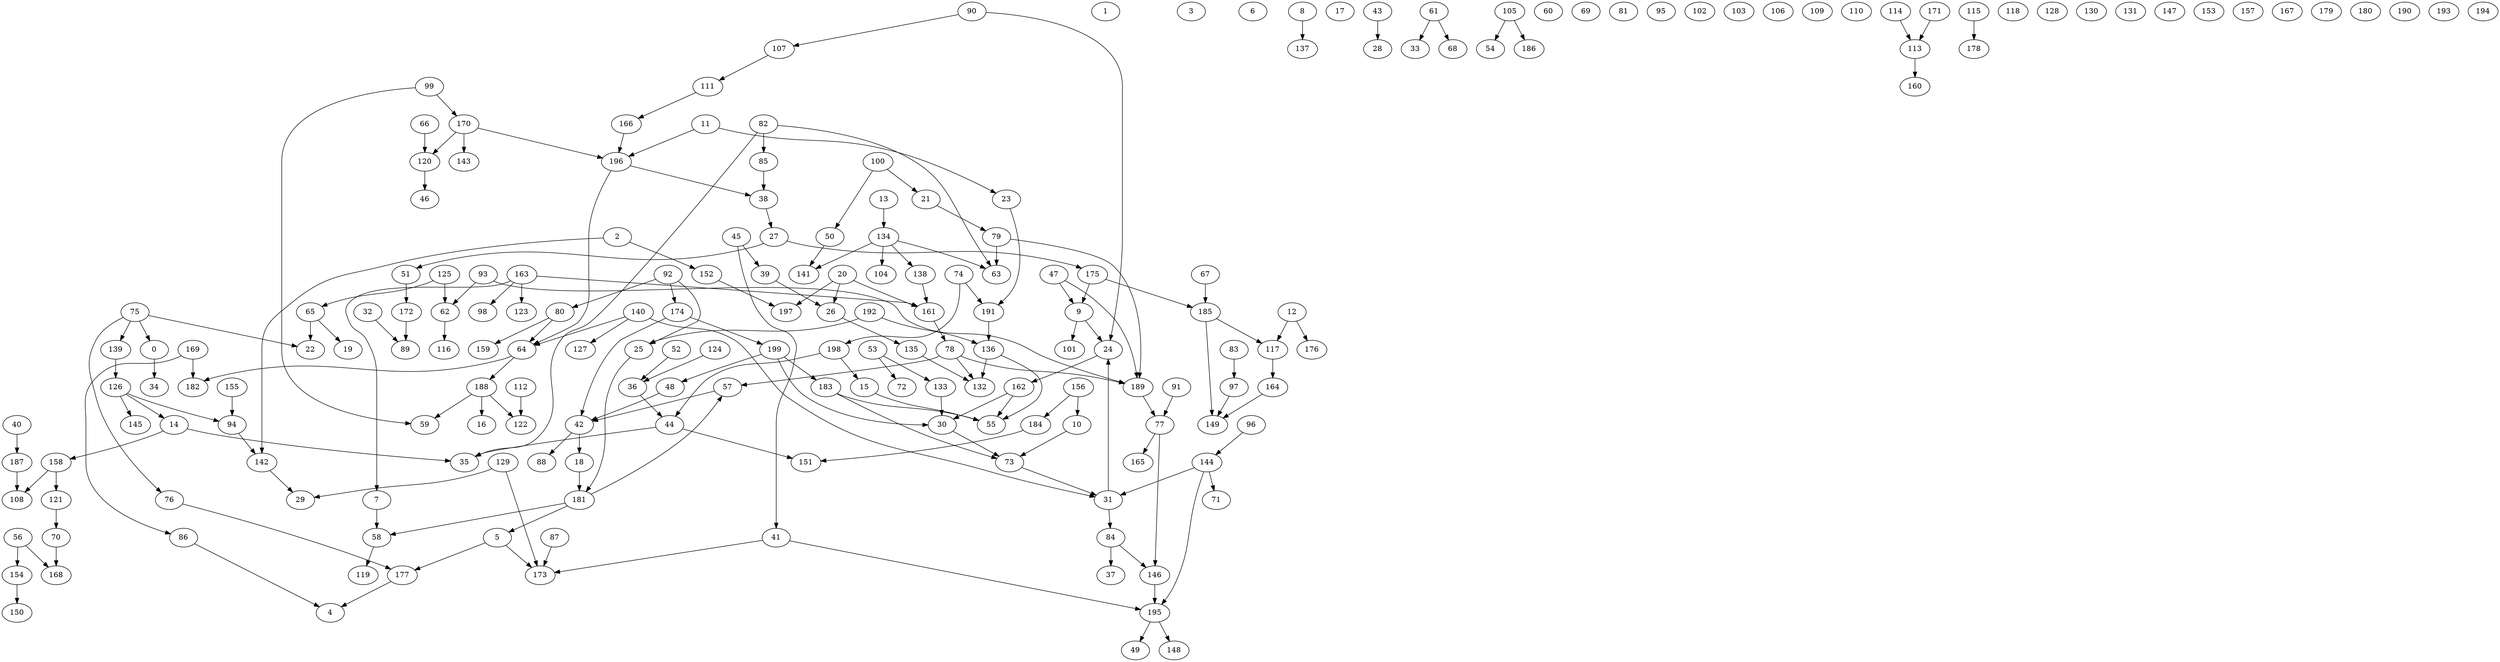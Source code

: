 digraph {
	0 [label=0]
	1 [label=1]
	2 [label=2]
	3 [label=3]
	4 [label=4]
	5 [label=5]
	6 [label=6]
	7 [label=7]
	8 [label=8]
	9 [label=9]
	10 [label=10]
	11 [label=11]
	12 [label=12]
	13 [label=13]
	14 [label=14]
	15 [label=15]
	16 [label=16]
	17 [label=17]
	18 [label=18]
	19 [label=19]
	20 [label=20]
	21 [label=21]
	22 [label=22]
	23 [label=23]
	24 [label=24]
	25 [label=25]
	26 [label=26]
	27 [label=27]
	28 [label=28]
	29 [label=29]
	30 [label=30]
	31 [label=31]
	32 [label=32]
	33 [label=33]
	34 [label=34]
	35 [label=35]
	36 [label=36]
	37 [label=37]
	38 [label=38]
	39 [label=39]
	40 [label=40]
	41 [label=41]
	42 [label=42]
	43 [label=43]
	44 [label=44]
	45 [label=45]
	46 [label=46]
	47 [label=47]
	48 [label=48]
	49 [label=49]
	50 [label=50]
	51 [label=51]
	52 [label=52]
	53 [label=53]
	54 [label=54]
	55 [label=55]
	56 [label=56]
	57 [label=57]
	58 [label=58]
	59 [label=59]
	60 [label=60]
	61 [label=61]
	62 [label=62]
	63 [label=63]
	64 [label=64]
	65 [label=65]
	66 [label=66]
	67 [label=67]
	68 [label=68]
	69 [label=69]
	70 [label=70]
	71 [label=71]
	72 [label=72]
	73 [label=73]
	74 [label=74]
	75 [label=75]
	76 [label=76]
	77 [label=77]
	78 [label=78]
	79 [label=79]
	80 [label=80]
	81 [label=81]
	82 [label=82]
	83 [label=83]
	84 [label=84]
	85 [label=85]
	86 [label=86]
	87 [label=87]
	88 [label=88]
	89 [label=89]
	90 [label=90]
	91 [label=91]
	92 [label=92]
	93 [label=93]
	94 [label=94]
	95 [label=95]
	96 [label=96]
	97 [label=97]
	98 [label=98]
	99 [label=99]
	100 [label=100]
	101 [label=101]
	102 [label=102]
	103 [label=103]
	104 [label=104]
	105 [label=105]
	106 [label=106]
	107 [label=107]
	108 [label=108]
	109 [label=109]
	110 [label=110]
	111 [label=111]
	112 [label=112]
	113 [label=113]
	114 [label=114]
	115 [label=115]
	116 [label=116]
	117 [label=117]
	118 [label=118]
	119 [label=119]
	120 [label=120]
	121 [label=121]
	122 [label=122]
	123 [label=123]
	124 [label=124]
	125 [label=125]
	126 [label=126]
	127 [label=127]
	128 [label=128]
	129 [label=129]
	130 [label=130]
	131 [label=131]
	132 [label=132]
	133 [label=133]
	134 [label=134]
	135 [label=135]
	136 [label=136]
	137 [label=137]
	138 [label=138]
	139 [label=139]
	140 [label=140]
	141 [label=141]
	142 [label=142]
	143 [label=143]
	144 [label=144]
	145 [label=145]
	146 [label=146]
	147 [label=147]
	148 [label=148]
	149 [label=149]
	150 [label=150]
	151 [label=151]
	152 [label=152]
	153 [label=153]
	154 [label=154]
	155 [label=155]
	156 [label=156]
	157 [label=157]
	158 [label=158]
	159 [label=159]
	160 [label=160]
	161 [label=161]
	162 [label=162]
	163 [label=163]
	164 [label=164]
	165 [label=165]
	166 [label=166]
	167 [label=167]
	168 [label=168]
	169 [label=169]
	170 [label=170]
	171 [label=171]
	172 [label=172]
	173 [label=173]
	174 [label=174]
	175 [label=175]
	176 [label=176]
	177 [label=177]
	178 [label=178]
	179 [label=179]
	180 [label=180]
	181 [label=181]
	182 [label=182]
	183 [label=183]
	184 [label=184]
	185 [label=185]
	186 [label=186]
	187 [label=187]
	188 [label=188]
	189 [label=189]
	190 [label=190]
	191 [label=191]
	192 [label=192]
	193 [label=193]
	194 [label=194]
	195 [label=195]
	196 [label=196]
	197 [label=197]
	198 [label=198]
	199 [label=199]
	20 -> 26
	38 -> 27
	74 -> 198
	42 -> 88
	74 -> 191
	138 -> 161
	171 -> 113
	129 -> 173
	144 -> 71
	43 -> 28
	144 -> 195
	14 -> 158
	75 -> 76
	184 -> 151
	192 -> 25
	32 -> 89
	163 -> 7
	111 -> 166
	134 -> 104
	134 -> 141
	61 -> 68
	75 -> 0
	86 -> 4
	64 -> 188
	144 -> 31
	52 -> 36
	126 -> 14
	105 -> 186
	169 -> 182
	80 -> 159
	94 -> 142
	44 -> 151
	185 -> 117
	142 -> 29
	134 -> 138
	78 -> 57
	146 -> 195
	196 -> 64
	75 -> 139
	112 -> 122
	166 -> 196
	57 -> 42
	45 -> 39
	50 -> 141
	10 -> 73
	93 -> 62
	84 -> 37
	134 -> 63
	172 -> 89
	78 -> 132
	26 -> 135
	11 -> 196
	139 -> 126
	96 -> 144
	92 -> 25
	175 -> 185
	140 -> 64
	73 -> 31
	155 -> 94
	18 -> 181
	53 -> 133
	114 -> 113
	163 -> 161
	183 -> 55
	115 -> 178
	80 -> 64
	47 -> 189
	56 -> 154
	30 -> 73
	99 -> 59
	45 -> 41
	117 -> 164
	9 -> 101
	169 -> 86
	192 -> 136
	83 -> 97
	198 -> 44
	162 -> 55
	90 -> 24
	76 -> 177
	36 -> 44
	183 -> 73
	188 -> 122
	161 -> 78
	105 -> 54
	93 -> 189
	27 -> 51
	48 -> 42
	136 -> 132
	191 -> 136
	23 -> 191
	11 -> 23
	170 -> 143
	47 -> 9
	2 -> 142
	133 -> 30
	14 -> 35
	12 -> 176
	158 -> 121
	25 -> 181
	164 -> 149
	121 -> 70
	113 -> 160
	24 -> 162
	163 -> 98
	41 -> 195
	100 -> 21
	12 -> 117
	65 -> 22
	0 -> 34
	79 -> 63
	195 -> 49
	31 -> 24
	199 -> 30
	162 -> 30
	198 -> 15
	9 -> 24
	177 -> 4
	41 -> 173
	15 -> 55
	2 -> 152
	27 -> 175
	39 -> 26
	163 -> 123
	5 -> 177
	199 -> 183
	79 -> 189
	126 -> 145
	129 -> 29
	188 -> 16
	67 -> 185
	82 -> 35
	77 -> 165
	174 -> 199
	77 -> 146
	92 -> 80
	175 -> 9
	85 -> 38
	56 -> 168
	91 -> 77
	196 -> 38
	189 -> 77
	40 -> 187
	199 -> 48
	156 -> 10
	158 -> 108
	31 -> 84
	181 -> 58
	125 -> 65
	65 -> 19
	135 -> 132
	170 -> 120
	66 -> 120
	156 -> 184
	170 -> 196
	62 -> 116
	140 -> 127
	124 -> 36
	174 -> 42
	125 -> 62
	84 -> 146
	51 -> 172
	97 -> 149
	13 -> 134
	140 -> 31
	90 -> 107
	70 -> 168
	187 -> 108
	75 -> 22
	92 -> 174
	181 -> 57
	21 -> 79
	78 -> 189
	44 -> 35
	82 -> 85
	126 -> 94
	120 -> 46
	53 -> 72
	5 -> 173
	20 -> 197
	136 -> 55
	82 -> 63
	61 -> 33
	20 -> 161
	42 -> 18
	181 -> 5
	8 -> 137
	100 -> 50
	87 -> 173
	154 -> 150
	7 -> 58
	58 -> 119
	188 -> 59
	185 -> 149
	195 -> 148
	99 -> 170
	64 -> 182
	152 -> 197
	107 -> 111
}
